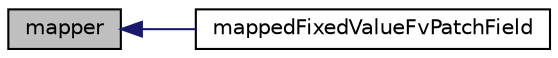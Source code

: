 digraph "mapper"
{
  bgcolor="transparent";
  edge [fontname="Helvetica",fontsize="10",labelfontname="Helvetica",labelfontsize="10"];
  node [fontname="Helvetica",fontsize="10",shape=record];
  rankdir="LR";
  Node1 [label="mapper",height=0.2,width=0.4,color="black", fillcolor="grey75", style="filled", fontcolor="black"];
  Node1 -> Node2 [dir="back",color="midnightblue",fontsize="10",style="solid",fontname="Helvetica"];
  Node2 [label="mappedFixedValueFvPatchField",height=0.2,width=0.4,color="black",URL="$a01446.html#a08a6abe612932b72587621d5bbcfcd32",tooltip="Construct as copy setting internal field reference. "];
}
